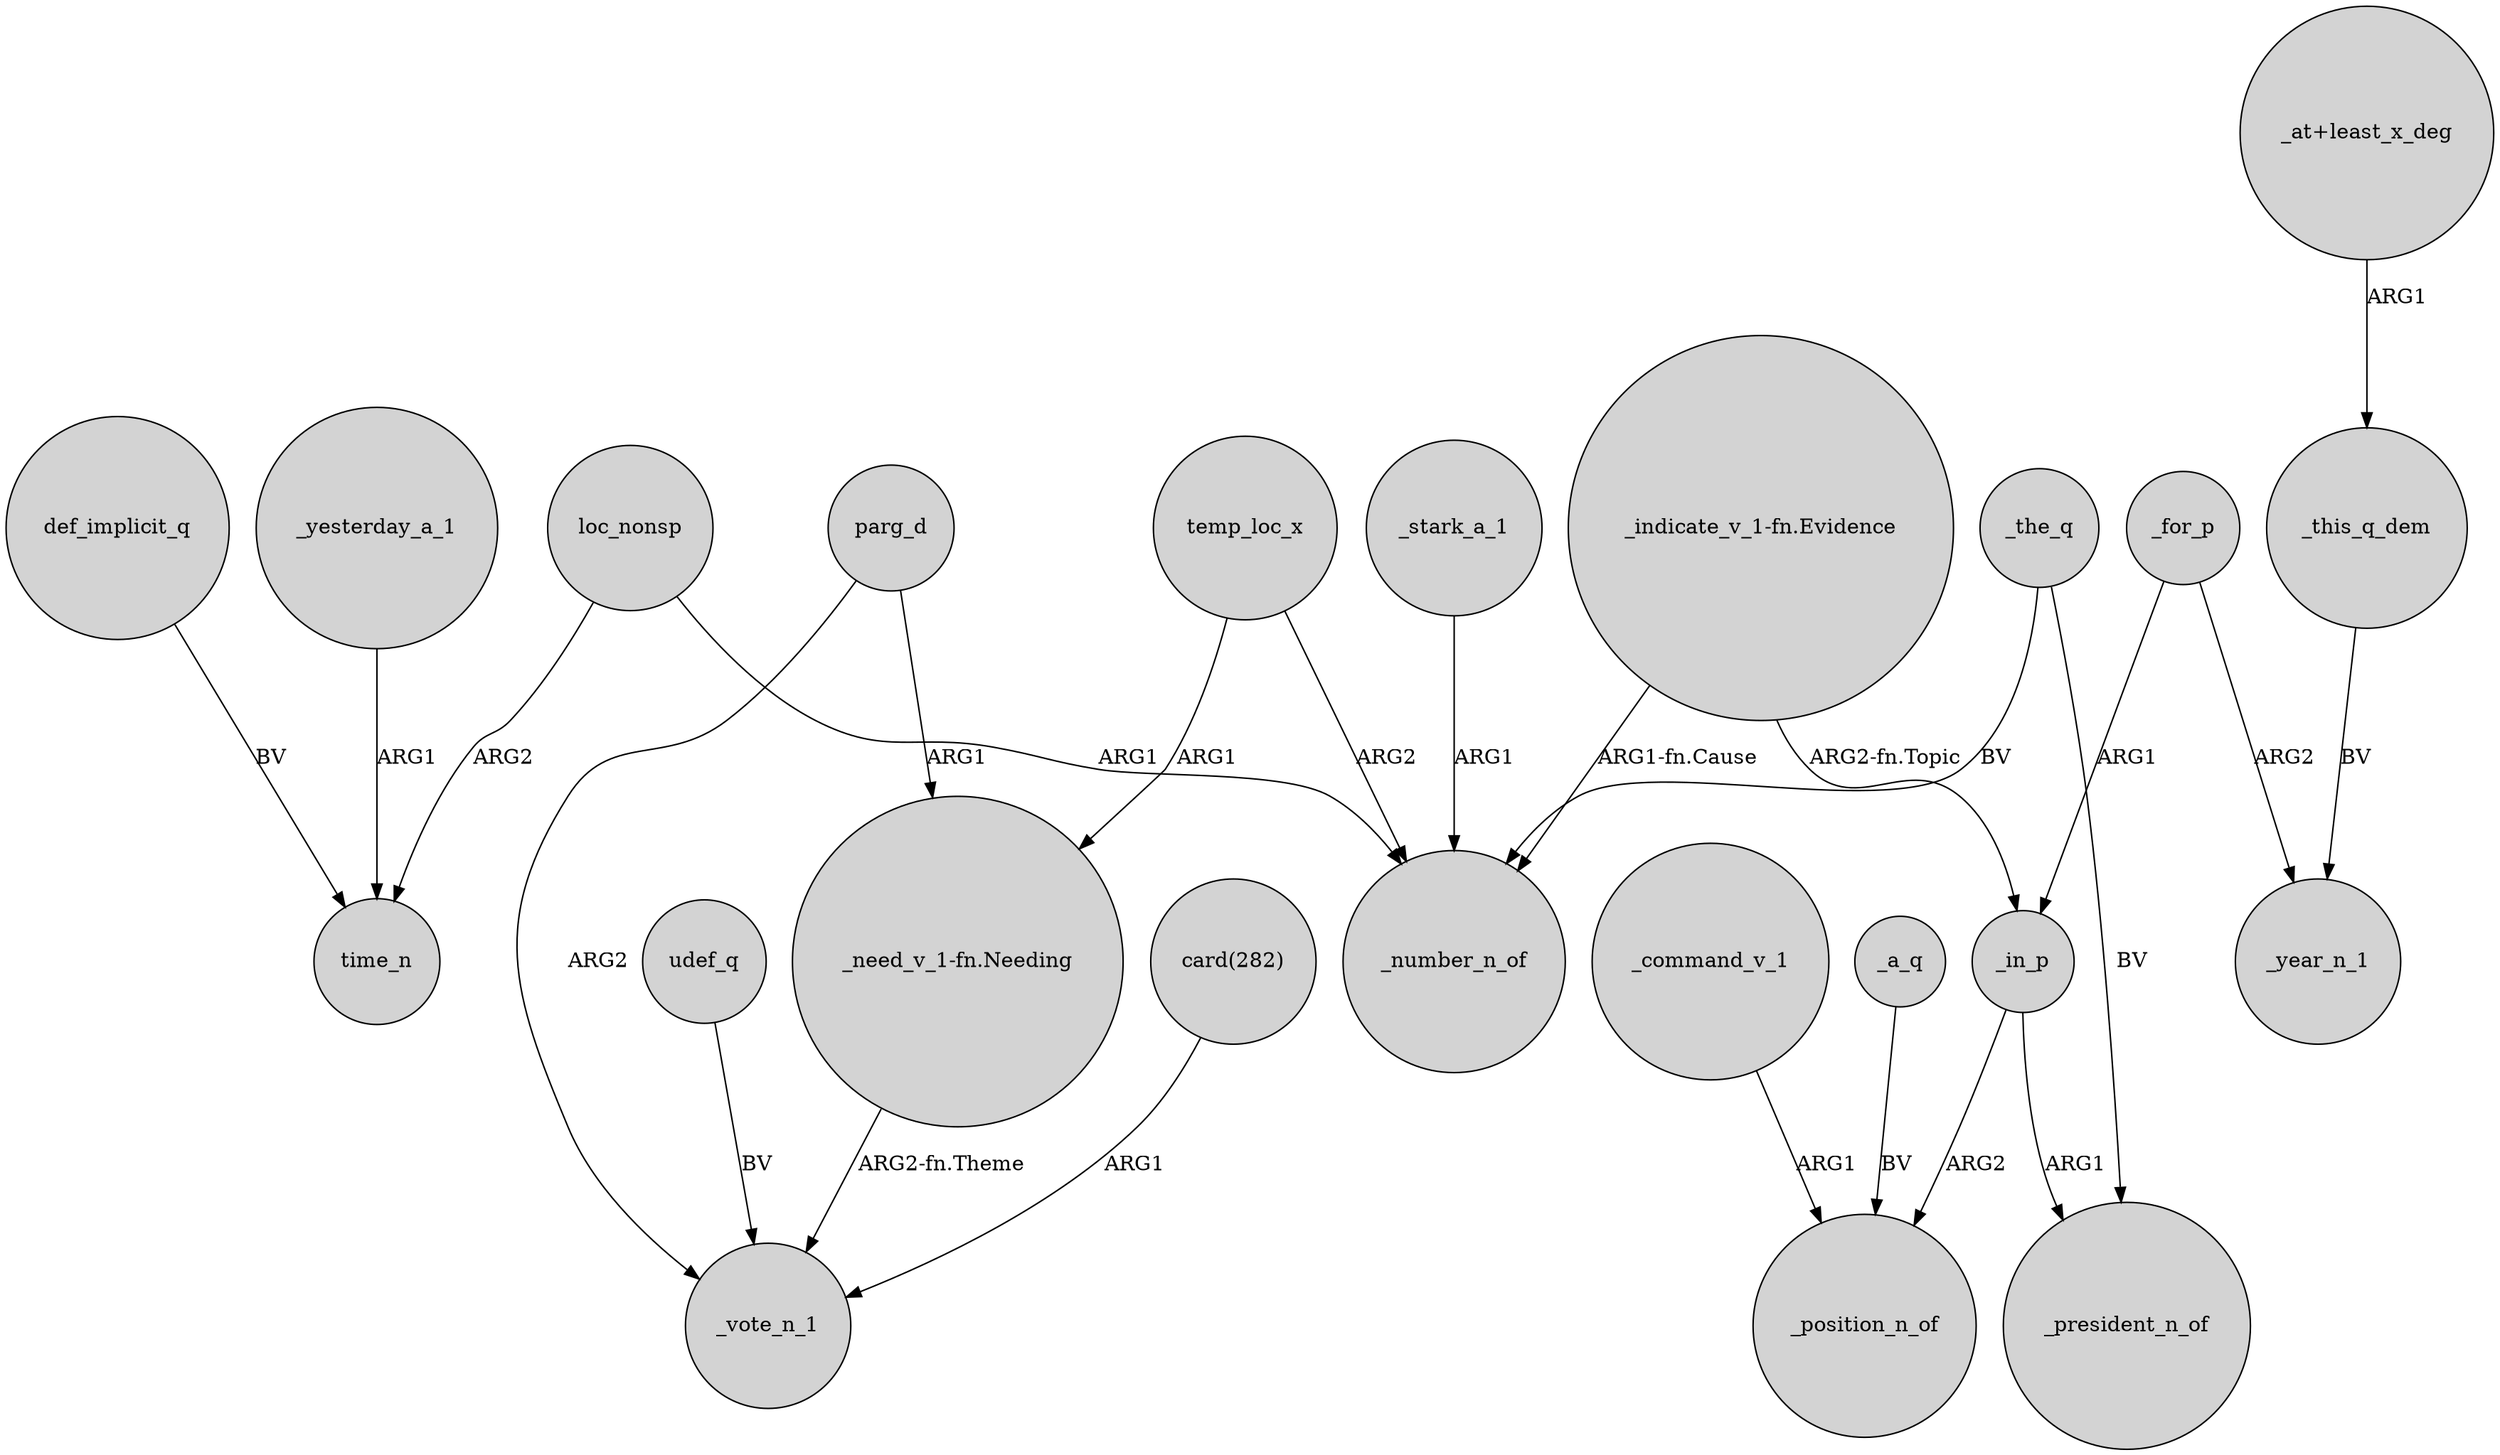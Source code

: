 digraph {
	node [shape=circle style=filled]
	_yesterday_a_1 -> time_n [label=ARG1]
	_in_p -> _president_n_of [label=ARG1]
	_for_p -> _year_n_1 [label=ARG2]
	def_implicit_q -> time_n [label=BV]
	_this_q_dem -> _year_n_1 [label=BV]
	temp_loc_x -> "_need_v_1-fn.Needing" [label=ARG1]
	"_at+least_x_deg" -> _this_q_dem [label=ARG1]
	_the_q -> _number_n_of [label=BV]
	_command_v_1 -> _position_n_of [label=ARG1]
	_in_p -> _position_n_of [label=ARG2]
	loc_nonsp -> _number_n_of [label=ARG1]
	loc_nonsp -> time_n [label=ARG2]
	parg_d -> _vote_n_1 [label=ARG2]
	parg_d -> "_need_v_1-fn.Needing" [label=ARG1]
	_a_q -> _position_n_of [label=BV]
	temp_loc_x -> _number_n_of [label=ARG2]
	"_indicate_v_1-fn.Evidence" -> _in_p [label="ARG2-fn.Topic"]
	_the_q -> _president_n_of [label=BV]
	_stark_a_1 -> _number_n_of [label=ARG1]
	udef_q -> _vote_n_1 [label=BV]
	"card(282)" -> _vote_n_1 [label=ARG1]
	"_indicate_v_1-fn.Evidence" -> _number_n_of [label="ARG1-fn.Cause"]
	"_need_v_1-fn.Needing" -> _vote_n_1 [label="ARG2-fn.Theme"]
	_for_p -> _in_p [label=ARG1]
}
